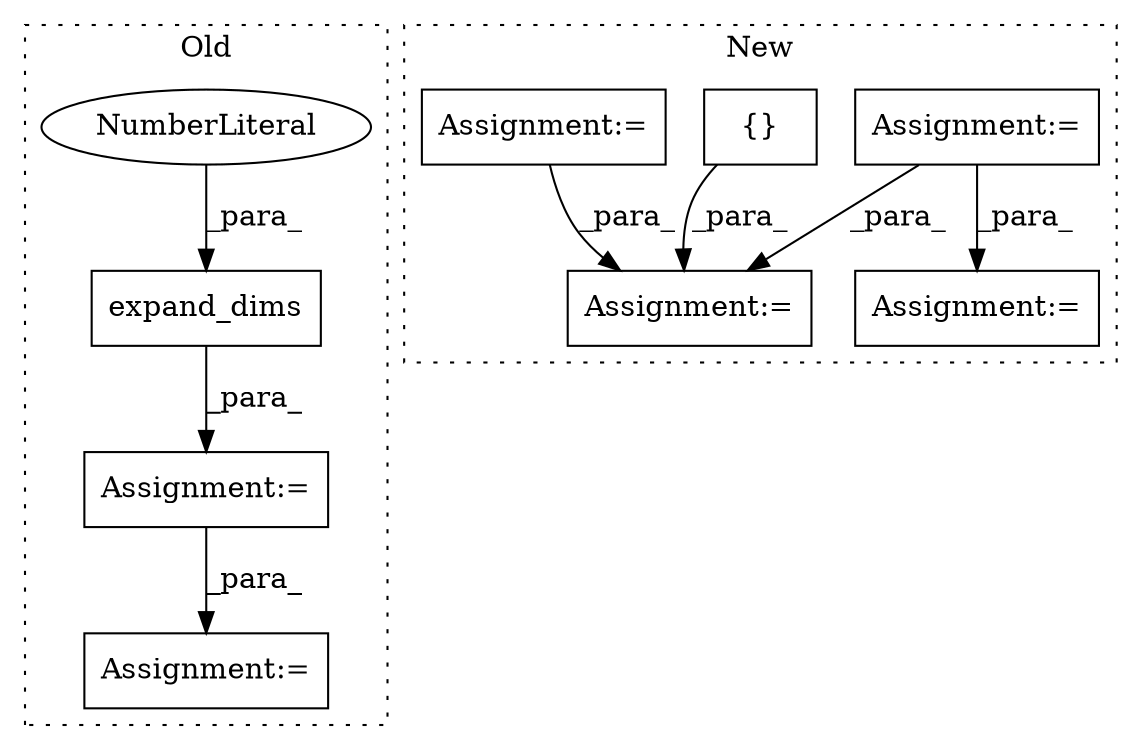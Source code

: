 digraph G {
subgraph cluster0 {
1 [label="expand_dims" a="32" s="2829,2878" l="12,1" shape="box"];
3 [label="NumberLiteral" a="34" s="2877" l="1" shape="ellipse"];
4 [label="Assignment:=" a="7" s="3383" l="1" shape="box"];
6 [label="Assignment:=" a="7" s="3492" l="2" shape="box"];
label = "Old";
style="dotted";
}
subgraph cluster1 {
2 [label="{}" a="4" s="3672,3676" l="1,1" shape="box"];
5 [label="Assignment:=" a="7" s="3610" l="1" shape="box"];
7 [label="Assignment:=" a="7" s="3172" l="1" shape="box"];
8 [label="Assignment:=" a="7" s="3516" l="1" shape="box"];
9 [label="Assignment:=" a="7" s="3125" l="1" shape="box"];
label = "New";
style="dotted";
}
1 -> 4 [label="_para_"];
2 -> 5 [label="_para_"];
3 -> 1 [label="_para_"];
4 -> 6 [label="_para_"];
7 -> 5 [label="_para_"];
7 -> 8 [label="_para_"];
9 -> 5 [label="_para_"];
}